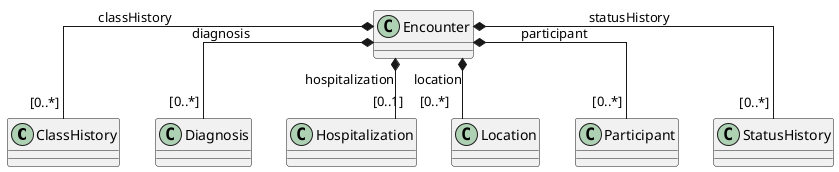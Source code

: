 @startuml
' ========================================
' start: configuration
' ========================================

skinparam linetype ortho

' ========================================
' end: configuration
' ========================================

' ========================================
' start: definition of entities/classes
' ========================================

class ClassHistory {
}

class Diagnosis {
}

class Encounter {
}

class Hospitalization {
}

class Location {
}

class Participant {
}

class StatusHistory {
}

' ========================================
' end: definition of entities/classes
' ========================================

' ========================================
' start: definition of associations
' ========================================

Encounter *-- "[0..*]" Participant : participant
Encounter *-- "[0..*]" Location : location
Encounter *-- "[0..1]" Hospitalization : hospitalization
Encounter *-- "[0..*]" StatusHistory : statusHistory
Encounter *-- "[0..*]" Diagnosis : diagnosis
Encounter *-- "[0..*]" ClassHistory : classHistory

' ========================================
' end: definition of associations
' ========================================
@enduml
